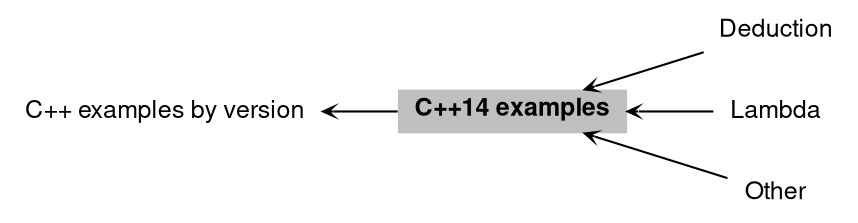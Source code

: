 digraph "C++14 examples"
{
 // LATEX_PDF_SIZE
  bgcolor="transparent";
  edge [fontname="Helvetica,Arial,sans-serif",fontsize=15,labelfontsize=15 arrowhead=open arrowtail=open arrowsize=0.5];
  node [fontname="Helvetica,Arial,sans-serif",fontsize=15,fontsize=12 shape=plaintext];
  rankdir=LR;
  Node2 [label="C++ examples by version",height=0.2,width=0.4,color="black",URL="$group__CPP.html",tooltip="from recent to oldest"];
  Node1 [label=<<b>C++14 examples</b>>,height=0.2,width=0.4,color="black", fillcolor="grey75", style="filled", fontcolor="black",tooltip=" "];
  Node3 [label="Deduction",height=0.2,width=0.4,color="black",URL="$group__ded14.html",tooltip=" "];
  Node5 [label="Lambda",height=0.2,width=0.4,color="black",URL="$group__lambda14.html",tooltip=" "];
  Node4 [label="Other",height=0.2,width=0.4,color="black",URL="$group__other14.html",tooltip=" "];
  Node2->Node1 [shape=plaintext, dir="back", style="solid"];
  Node1->Node3 [shape=plaintext, dir="back", style="solid"];
  Node1->Node4 [shape=plaintext, dir="back", style="solid"];
  Node1->Node5 [shape=plaintext, dir="back", style="solid"];
}
